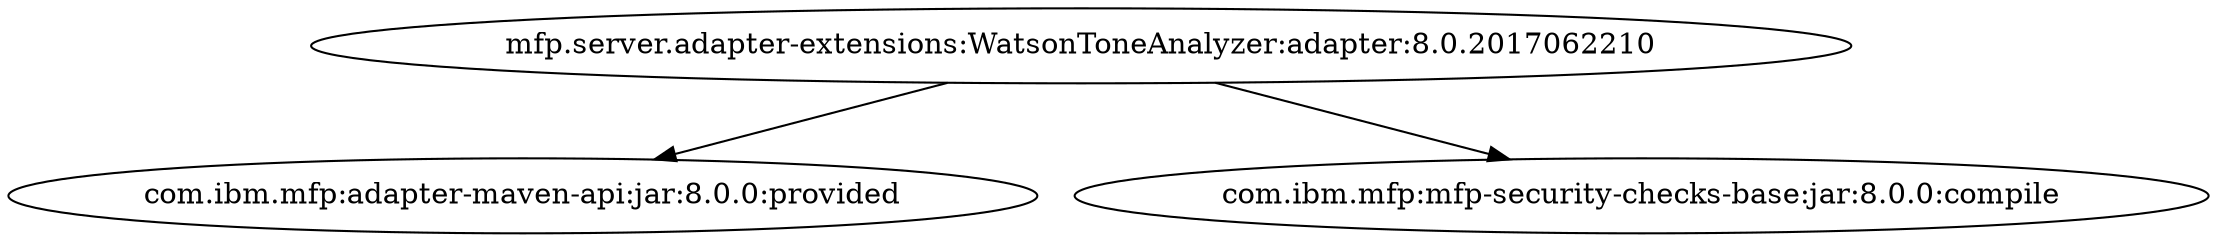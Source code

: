 digraph "mfp.server.adapter-extensions:WatsonToneAnalyzer:adapter:8.0.2017062210" { 
	"mfp.server.adapter-extensions:WatsonToneAnalyzer:adapter:8.0.2017062210" -> "com.ibm.mfp:adapter-maven-api:jar:8.0.0:provided" ; 
	"mfp.server.adapter-extensions:WatsonToneAnalyzer:adapter:8.0.2017062210" -> "com.ibm.mfp:mfp-security-checks-base:jar:8.0.0:compile" ; 
 } 